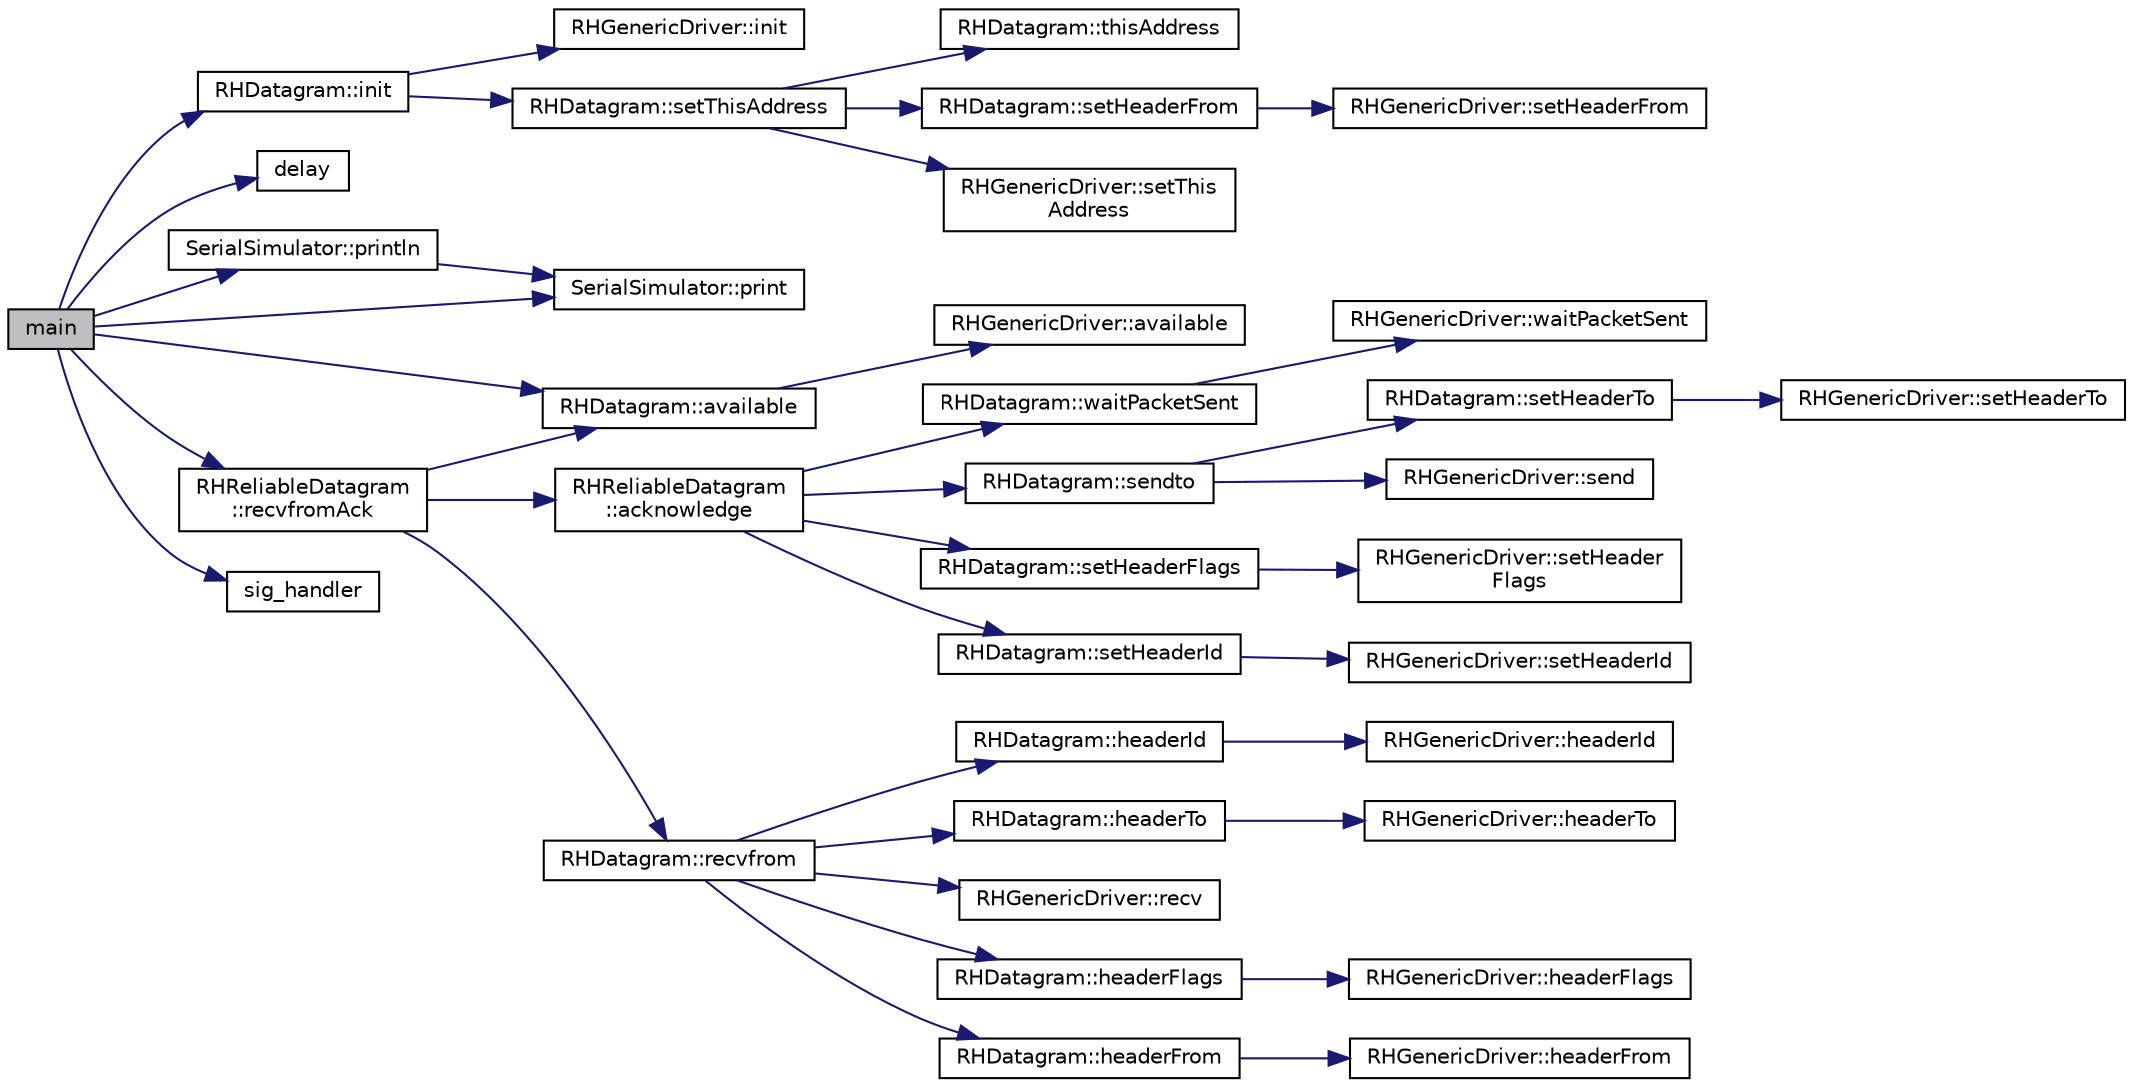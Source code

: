 digraph "main"
{
 // LATEX_PDF_SIZE
  edge [fontname="Helvetica",fontsize="10",labelfontname="Helvetica",labelfontsize="10"];
  node [fontname="Helvetica",fontsize="10",shape=record];
  rankdir="LR";
  Node1 [label="main",height=0.2,width=0.4,color="black", fillcolor="grey75", style="filled", fontcolor="black",tooltip=" "];
  Node1 -> Node2 [color="midnightblue",fontsize="10",style="solid",fontname="Helvetica"];
  Node2 [label="RHDatagram::available",height=0.2,width=0.4,color="black", fillcolor="white", style="filled",URL="$class_r_h_datagram.html#a118f5c8f0ac925335cea6f23d2063467",tooltip=" "];
  Node2 -> Node3 [color="midnightblue",fontsize="10",style="solid",fontname="Helvetica"];
  Node3 [label="RHGenericDriver::available",height=0.2,width=0.4,color="black", fillcolor="white", style="filled",URL="$class_r_h_generic_driver.html#a2dd522b8eb16c51dc948b4ca4d623888",tooltip=" "];
  Node1 -> Node4 [color="midnightblue",fontsize="10",style="solid",fontname="Helvetica"];
  Node4 [label="delay",height=0.2,width=0.4,color="black", fillcolor="white", style="filled",URL="$_ras_pi_8cpp.html#a6bc5f943544a887f8b23cadfb26a5e30",tooltip=" "];
  Node1 -> Node5 [color="midnightblue",fontsize="10",style="solid",fontname="Helvetica"];
  Node5 [label="RHDatagram::init",height=0.2,width=0.4,color="black", fillcolor="white", style="filled",URL="$class_r_h_datagram.html#abe51be17fd7cc8db571c3b3ba2de0816",tooltip=" "];
  Node5 -> Node6 [color="midnightblue",fontsize="10",style="solid",fontname="Helvetica"];
  Node6 [label="RHGenericDriver::init",height=0.2,width=0.4,color="black", fillcolor="white", style="filled",URL="$class_r_h_generic_driver.html#a3e1cfcd4d6187702c364cf4c81e76365",tooltip=" "];
  Node5 -> Node7 [color="midnightblue",fontsize="10",style="solid",fontname="Helvetica"];
  Node7 [label="RHDatagram::setThisAddress",height=0.2,width=0.4,color="black", fillcolor="white", style="filled",URL="$class_r_h_datagram.html#a2031c32443b797b275245344c8a36ef1",tooltip=" "];
  Node7 -> Node8 [color="midnightblue",fontsize="10",style="solid",fontname="Helvetica"];
  Node8 [label="RHDatagram::setHeaderFrom",height=0.2,width=0.4,color="black", fillcolor="white", style="filled",URL="$class_r_h_datagram.html#a02ceb5bb2662041ed26319d315845f37",tooltip=" "];
  Node8 -> Node9 [color="midnightblue",fontsize="10",style="solid",fontname="Helvetica"];
  Node9 [label="RHGenericDriver::setHeaderFrom",height=0.2,width=0.4,color="black", fillcolor="white", style="filled",URL="$class_r_h_generic_driver.html#a470e67f4168dec41435dcc0e194202c8",tooltip=" "];
  Node7 -> Node10 [color="midnightblue",fontsize="10",style="solid",fontname="Helvetica"];
  Node10 [label="RHGenericDriver::setThis\lAddress",height=0.2,width=0.4,color="black", fillcolor="white", style="filled",URL="$class_r_h_generic_driver.html#a5e8f15e1e7480899d18c3a21248bb628",tooltip=" "];
  Node7 -> Node11 [color="midnightblue",fontsize="10",style="solid",fontname="Helvetica"];
  Node11 [label="RHDatagram::thisAddress",height=0.2,width=0.4,color="black", fillcolor="white", style="filled",URL="$class_r_h_datagram.html#a4749623dde8ada6dc6e18b32e3e8ed8f",tooltip=" "];
  Node1 -> Node12 [color="midnightblue",fontsize="10",style="solid",fontname="Helvetica"];
  Node12 [label="SerialSimulator::print",height=0.2,width=0.4,color="black", fillcolor="white", style="filled",URL="$class_serial_simulator.html#a234ffff97bfc7399b1d8edb3e4240380",tooltip=" "];
  Node1 -> Node13 [color="midnightblue",fontsize="10",style="solid",fontname="Helvetica"];
  Node13 [label="SerialSimulator::println",height=0.2,width=0.4,color="black", fillcolor="white", style="filled",URL="$class_serial_simulator.html#a7091e824733afdea0ff2a8baa2ad83d6",tooltip=" "];
  Node13 -> Node12 [color="midnightblue",fontsize="10",style="solid",fontname="Helvetica"];
  Node1 -> Node14 [color="midnightblue",fontsize="10",style="solid",fontname="Helvetica"];
  Node14 [label="RHReliableDatagram\l::recvfromAck",height=0.2,width=0.4,color="black", fillcolor="white", style="filled",URL="$class_r_h_reliable_datagram.html#af172410589842760babf938a0538334c",tooltip=" "];
  Node14 -> Node15 [color="midnightblue",fontsize="10",style="solid",fontname="Helvetica"];
  Node15 [label="RHReliableDatagram\l::acknowledge",height=0.2,width=0.4,color="black", fillcolor="white", style="filled",URL="$class_r_h_reliable_datagram.html#ad1ea9f35e98d248bf595563e52f66183",tooltip=" "];
  Node15 -> Node16 [color="midnightblue",fontsize="10",style="solid",fontname="Helvetica"];
  Node16 [label="RHDatagram::sendto",height=0.2,width=0.4,color="black", fillcolor="white", style="filled",URL="$class_r_h_datagram.html#a99894e3465aa607022cc240cc0394462",tooltip=" "];
  Node16 -> Node17 [color="midnightblue",fontsize="10",style="solid",fontname="Helvetica"];
  Node17 [label="RHGenericDriver::send",height=0.2,width=0.4,color="black", fillcolor="white", style="filled",URL="$class_r_h_generic_driver.html#a5716069edea652af8019daaeb64357ee",tooltip=" "];
  Node16 -> Node18 [color="midnightblue",fontsize="10",style="solid",fontname="Helvetica"];
  Node18 [label="RHDatagram::setHeaderTo",height=0.2,width=0.4,color="black", fillcolor="white", style="filled",URL="$class_r_h_datagram.html#aa4d577cb119ed5a37d20d9cdbc30c942",tooltip=" "];
  Node18 -> Node19 [color="midnightblue",fontsize="10",style="solid",fontname="Helvetica"];
  Node19 [label="RHGenericDriver::setHeaderTo",height=0.2,width=0.4,color="black", fillcolor="white", style="filled",URL="$class_r_h_generic_driver.html#a182436232f7a345bca0d1766d242f3fb",tooltip=" "];
  Node15 -> Node20 [color="midnightblue",fontsize="10",style="solid",fontname="Helvetica"];
  Node20 [label="RHDatagram::setHeaderFlags",height=0.2,width=0.4,color="black", fillcolor="white", style="filled",URL="$class_r_h_datagram.html#a10dca3a92476b8ab7728bf39632a44cd",tooltip=" "];
  Node20 -> Node21 [color="midnightblue",fontsize="10",style="solid",fontname="Helvetica"];
  Node21 [label="RHGenericDriver::setHeader\lFlags",height=0.2,width=0.4,color="black", fillcolor="white", style="filled",URL="$class_r_h_generic_driver.html#acb992b3c5e360e68b67e4843558bcf3b",tooltip=" "];
  Node15 -> Node22 [color="midnightblue",fontsize="10",style="solid",fontname="Helvetica"];
  Node22 [label="RHDatagram::setHeaderId",height=0.2,width=0.4,color="black", fillcolor="white", style="filled",URL="$class_r_h_datagram.html#a4aac12bf5bcc900eb525fa1676113803",tooltip=" "];
  Node22 -> Node23 [color="midnightblue",fontsize="10",style="solid",fontname="Helvetica"];
  Node23 [label="RHGenericDriver::setHeaderId",height=0.2,width=0.4,color="black", fillcolor="white", style="filled",URL="$class_r_h_generic_driver.html#a4dd57079264bda98bc89145fe5d2eb8f",tooltip=" "];
  Node15 -> Node24 [color="midnightblue",fontsize="10",style="solid",fontname="Helvetica"];
  Node24 [label="RHDatagram::waitPacketSent",height=0.2,width=0.4,color="black", fillcolor="white", style="filled",URL="$class_r_h_datagram.html#a3b453d9b83c4da71acc62eea77af3d73",tooltip=" "];
  Node24 -> Node25 [color="midnightblue",fontsize="10",style="solid",fontname="Helvetica"];
  Node25 [label="RHGenericDriver::waitPacketSent",height=0.2,width=0.4,color="black", fillcolor="white", style="filled",URL="$class_r_h_generic_driver.html#a7506f47e9a391ffa05f7271950c26ffe",tooltip=" "];
  Node14 -> Node2 [color="midnightblue",fontsize="10",style="solid",fontname="Helvetica"];
  Node14 -> Node26 [color="midnightblue",fontsize="10",style="solid",fontname="Helvetica"];
  Node26 [label="RHDatagram::recvfrom",height=0.2,width=0.4,color="black", fillcolor="white", style="filled",URL="$class_r_h_datagram.html#a76f519f91e9fd435e1c0be67ad999420",tooltip=" "];
  Node26 -> Node27 [color="midnightblue",fontsize="10",style="solid",fontname="Helvetica"];
  Node27 [label="RHDatagram::headerFlags",height=0.2,width=0.4,color="black", fillcolor="white", style="filled",URL="$class_r_h_datagram.html#a7bb61fc918e1844ec24cb696ec8cd87b",tooltip=" "];
  Node27 -> Node28 [color="midnightblue",fontsize="10",style="solid",fontname="Helvetica"];
  Node28 [label="RHGenericDriver::headerFlags",height=0.2,width=0.4,color="black", fillcolor="white", style="filled",URL="$class_r_h_generic_driver.html#a056fbd2df558971fe8a1653499a37c63",tooltip=" "];
  Node26 -> Node29 [color="midnightblue",fontsize="10",style="solid",fontname="Helvetica"];
  Node29 [label="RHDatagram::headerFrom",height=0.2,width=0.4,color="black", fillcolor="white", style="filled",URL="$class_r_h_datagram.html#a216f6cafb7de91cc85af38dc6155c113",tooltip=" "];
  Node29 -> Node30 [color="midnightblue",fontsize="10",style="solid",fontname="Helvetica"];
  Node30 [label="RHGenericDriver::headerFrom",height=0.2,width=0.4,color="black", fillcolor="white", style="filled",URL="$class_r_h_generic_driver.html#a8cf7a972186592c51c6fde034d17ab9f",tooltip=" "];
  Node26 -> Node31 [color="midnightblue",fontsize="10",style="solid",fontname="Helvetica"];
  Node31 [label="RHDatagram::headerId",height=0.2,width=0.4,color="black", fillcolor="white", style="filled",URL="$class_r_h_datagram.html#a1db8fccebe40bb24950b1d3a3013880d",tooltip=" "];
  Node31 -> Node32 [color="midnightblue",fontsize="10",style="solid",fontname="Helvetica"];
  Node32 [label="RHGenericDriver::headerId",height=0.2,width=0.4,color="black", fillcolor="white", style="filled",URL="$class_r_h_generic_driver.html#a81548960bb29a3ac35325c74cd562f45",tooltip=" "];
  Node26 -> Node33 [color="midnightblue",fontsize="10",style="solid",fontname="Helvetica"];
  Node33 [label="RHDatagram::headerTo",height=0.2,width=0.4,color="black", fillcolor="white", style="filled",URL="$class_r_h_datagram.html#ac24d1bedb469a506a51526341c3f0a58",tooltip=" "];
  Node33 -> Node34 [color="midnightblue",fontsize="10",style="solid",fontname="Helvetica"];
  Node34 [label="RHGenericDriver::headerTo",height=0.2,width=0.4,color="black", fillcolor="white", style="filled",URL="$class_r_h_generic_driver.html#a6f49c9fe68354b50988dec435fa8d086",tooltip=" "];
  Node26 -> Node35 [color="midnightblue",fontsize="10",style="solid",fontname="Helvetica"];
  Node35 [label="RHGenericDriver::recv",height=0.2,width=0.4,color="black", fillcolor="white", style="filled",URL="$class_r_h_generic_driver.html#a58f0f64dff770bbeb1b197a5fca0579a",tooltip=" "];
  Node1 -> Node36 [color="midnightblue",fontsize="10",style="solid",fontname="Helvetica"];
  Node36 [label="sig_handler",height=0.2,width=0.4,color="black", fillcolor="white", style="filled",URL="$_ras_pi_r_h_8cpp.html#a5054c36923934387c6f7605dd1a2f3c9",tooltip=" "];
}
